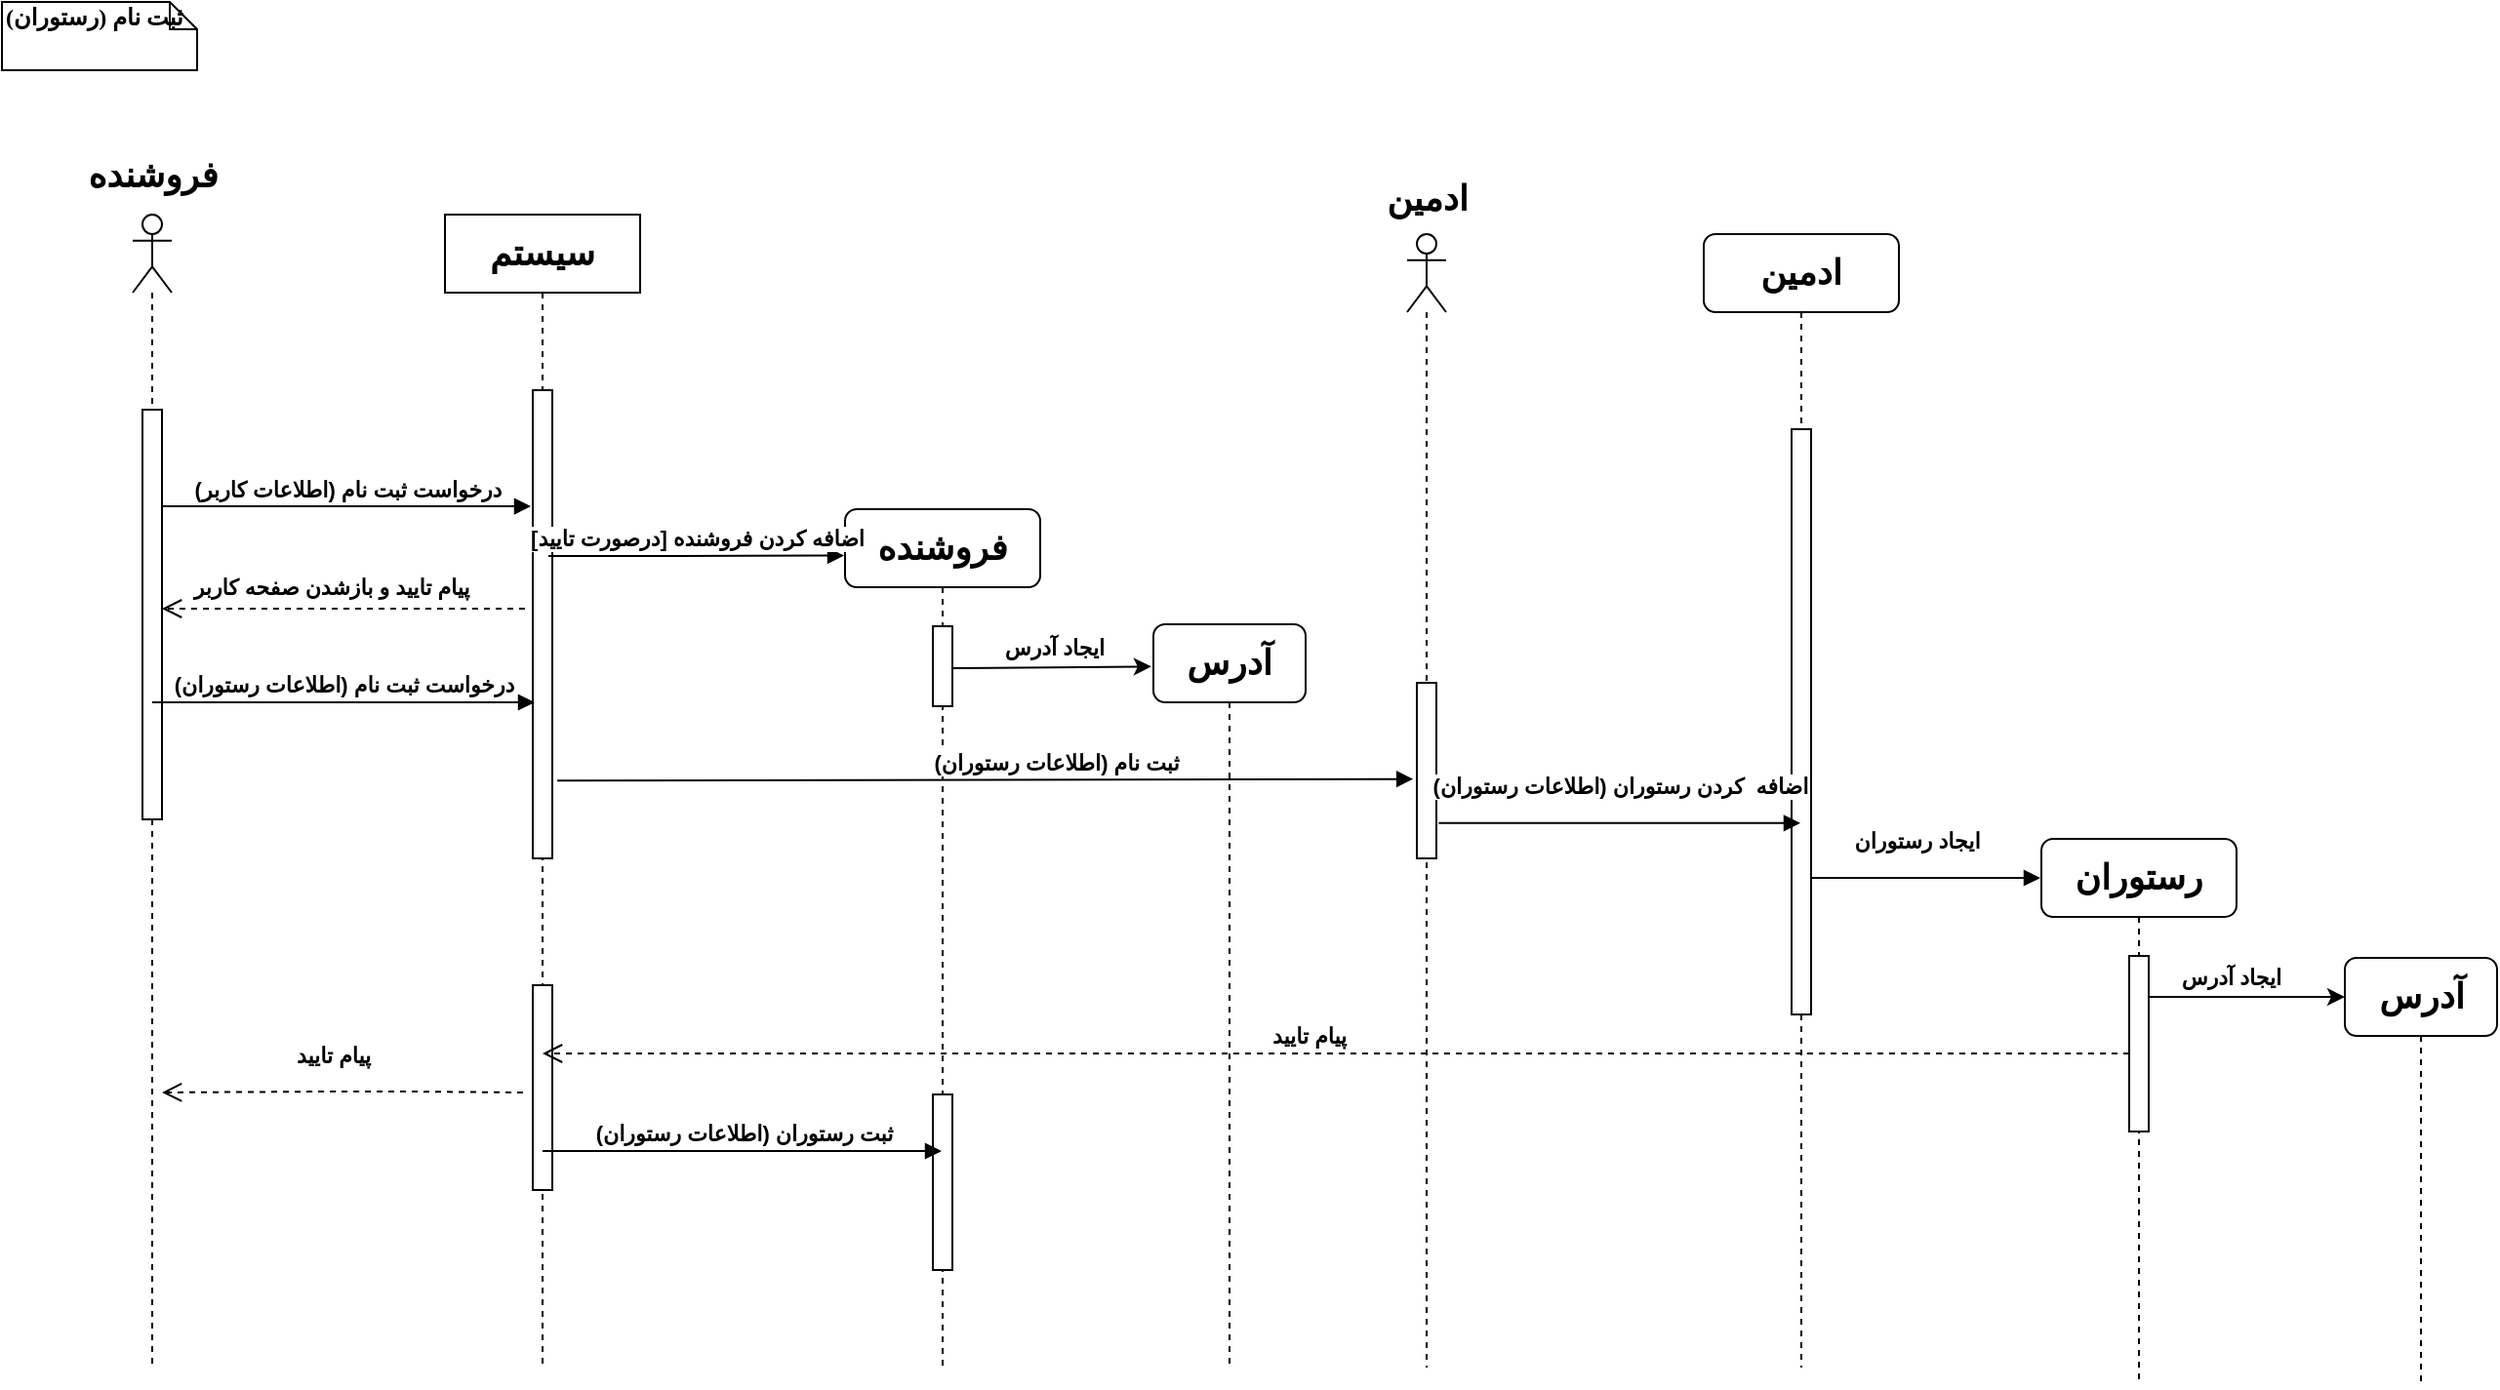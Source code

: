 <mxfile version="14.1.7" type="github">
  <diagram name="Page-1" id="13e1069c-82ec-6db2-03f1-153e76fe0fe0">
    <mxGraphModel dx="1283" dy="656" grid="1" gridSize="10" guides="1" tooltips="1" connect="1" arrows="1" fold="1" page="1" pageScale="1" pageWidth="1100" pageHeight="850" background="#ffffff" math="0" shadow="0">
      <root>
        <mxCell id="0" />
        <mxCell id="1" parent="0" />
        <mxCell id="7baba1c4bc27f4b0-2" value="&lt;font size=&quot;1&quot;&gt;&lt;b style=&quot;font-size: 18px&quot;&gt;فروشنده&lt;/b&gt;&lt;/font&gt;" style="shape=umlLifeline;perimeter=lifelinePerimeter;whiteSpace=wrap;html=1;container=1;collapsible=0;recursiveResize=0;outlineConnect=0;rounded=1;shadow=0;comic=0;labelBackgroundColor=none;strokeWidth=1;fontFamily=Verdana;fontSize=12;align=center;" parent="1" vertex="1">
          <mxGeometry x="432" y="260" width="100" height="440" as="geometry" />
        </mxCell>
        <mxCell id="GGV9pTGx9m-C5QzWmwW4-12" value="" style="html=1;points=[];perimeter=orthogonalPerimeter;rounded=0;shadow=0;comic=0;labelBackgroundColor=none;strokeWidth=1;fontFamily=Verdana;fontSize=12;align=center;" parent="7baba1c4bc27f4b0-2" vertex="1">
          <mxGeometry x="45" y="300" width="10" height="90" as="geometry" />
        </mxCell>
        <mxCell id="rpGjwjJFSFd8zny6q6m1-9" value="" style="html=1;points=[];perimeter=orthogonalPerimeter;rounded=0;shadow=0;comic=0;labelBackgroundColor=none;strokeWidth=1;fontFamily=Verdana;fontSize=12;align=center;" parent="7baba1c4bc27f4b0-2" vertex="1">
          <mxGeometry x="45" y="60" width="10" height="41" as="geometry" />
        </mxCell>
        <mxCell id="7baba1c4bc27f4b0-3" value="&lt;font size=&quot;1&quot;&gt;&lt;b style=&quot;font-size: 18px&quot;&gt;ادمین&lt;/b&gt;&lt;/font&gt;" style="shape=umlLifeline;perimeter=lifelinePerimeter;whiteSpace=wrap;html=1;container=1;collapsible=0;recursiveResize=0;outlineConnect=0;rounded=1;shadow=0;comic=0;labelBackgroundColor=none;strokeWidth=1;fontFamily=Verdana;fontSize=12;align=center;" parent="1" vertex="1">
          <mxGeometry x="872" y="119" width="100" height="581" as="geometry" />
        </mxCell>
        <mxCell id="7baba1c4bc27f4b0-13" value="" style="html=1;points=[];perimeter=orthogonalPerimeter;rounded=0;shadow=0;comic=0;labelBackgroundColor=none;strokeWidth=1;fontFamily=Verdana;fontSize=12;align=center;" parent="7baba1c4bc27f4b0-3" vertex="1">
          <mxGeometry x="45" y="100" width="10" height="300" as="geometry" />
        </mxCell>
        <mxCell id="7baba1c4bc27f4b0-40" value="&lt;b&gt;(ثبت نام (رستوران &lt;/b&gt;" style="shape=note;whiteSpace=wrap;html=1;size=14;verticalAlign=top;align=left;spacingTop=-6;rounded=0;shadow=0;comic=0;labelBackgroundColor=none;strokeWidth=1;fontFamily=Verdana;fontSize=12" parent="1" vertex="1">
          <mxGeometry width="100" height="35" as="geometry" />
        </mxCell>
        <mxCell id="PAJsI3pcgYEAJqyI_WZA-3" value="" style="shape=umlLifeline;participant=umlActor;perimeter=lifelinePerimeter;whiteSpace=wrap;html=1;container=1;collapsible=0;recursiveResize=0;verticalAlign=top;spacingTop=36;outlineConnect=0;" parent="1" vertex="1">
          <mxGeometry x="67" y="109" width="20" height="590" as="geometry" />
        </mxCell>
        <mxCell id="7baba1c4bc27f4b0-9" value="" style="html=1;points=[];perimeter=orthogonalPerimeter;rounded=0;shadow=0;comic=0;labelBackgroundColor=none;strokeWidth=1;fontFamily=Verdana;fontSize=12;align=center;" parent="1" vertex="1">
          <mxGeometry x="72" y="209" width="10" height="210" as="geometry" />
        </mxCell>
        <mxCell id="PAJsI3pcgYEAJqyI_WZA-4" value="&lt;font size=&quot;1&quot;&gt;&lt;b style=&quot;font-size: 18px&quot;&gt;فروشنده&lt;/b&gt;&lt;/font&gt;" style="text;html=1;align=center;verticalAlign=middle;resizable=0;points=[];autosize=1;" parent="1" vertex="1">
          <mxGeometry x="47" y="79" width="60" height="20" as="geometry" />
        </mxCell>
        <mxCell id="PAJsI3pcgYEAJqyI_WZA-7" value="" style="shape=umlLifeline;participant=umlActor;perimeter=lifelinePerimeter;whiteSpace=wrap;html=1;container=1;collapsible=0;recursiveResize=0;verticalAlign=top;spacingTop=36;outlineConnect=0;" parent="1" vertex="1">
          <mxGeometry x="720" y="119" width="20" height="581" as="geometry" />
        </mxCell>
        <mxCell id="PAJsI3pcgYEAJqyI_WZA-8" value="" style="html=1;points=[];perimeter=orthogonalPerimeter;rounded=0;shadow=0;comic=0;labelBackgroundColor=none;strokeWidth=1;fontFamily=Verdana;fontSize=12;align=center;" parent="PAJsI3pcgYEAJqyI_WZA-7" vertex="1">
          <mxGeometry x="5" y="230" width="10" height="90" as="geometry" />
        </mxCell>
        <mxCell id="PAJsI3pcgYEAJqyI_WZA-9" value="&lt;b&gt;&lt;font style=&quot;font-size: 18px&quot;&gt;ادمین&lt;/font&gt;&lt;/b&gt;" style="text;html=1;align=center;verticalAlign=middle;resizable=0;points=[];autosize=1;" parent="1" vertex="1">
          <mxGeometry x="705" y="91" width="50" height="20" as="geometry" />
        </mxCell>
        <mxCell id="PAJsI3pcgYEAJqyI_WZA-15" value="&lt;b&gt;(درخواست ثبت نام (اطلاعات کاربر&lt;/b&gt;" style="html=1;verticalAlign=bottom;endArrow=block;entryX=-0.1;entryY=0.248;entryDx=0;entryDy=0;entryPerimeter=0;" parent="1" source="7baba1c4bc27f4b0-9" target="GGV9pTGx9m-C5QzWmwW4-2" edge="1">
          <mxGeometry width="80" relative="1" as="geometry">
            <mxPoint x="237" y="259" as="sourcePoint" />
            <mxPoint x="317" y="259" as="targetPoint" />
          </mxGeometry>
        </mxCell>
        <mxCell id="PAJsI3pcgYEAJqyI_WZA-16" value="&lt;b&gt;&amp;nbsp;پیام تایید و بازشدن صفحه کاربر&lt;br&gt;&lt;/b&gt;" style="html=1;verticalAlign=bottom;endArrow=open;dashed=1;endSize=8;" parent="1" edge="1">
          <mxGeometry x="0.086" y="-2" relative="1" as="geometry">
            <mxPoint x="268" y="311" as="sourcePoint" />
            <mxPoint x="82" y="311" as="targetPoint" />
            <Array as="points">
              <mxPoint x="182.5" y="311" />
            </Array>
            <mxPoint as="offset" />
          </mxGeometry>
        </mxCell>
        <mxCell id="GGV9pTGx9m-C5QzWmwW4-1" value="&lt;b&gt;&lt;font&gt;&lt;font style=&quot;font-size: 18px&quot;&gt;سیستم &lt;/font&gt;&lt;br&gt;&lt;/font&gt;&lt;/b&gt;" style="shape=umlLifeline;perimeter=lifelinePerimeter;whiteSpace=wrap;html=1;container=1;collapsible=0;recursiveResize=0;outlineConnect=0;" parent="1" vertex="1">
          <mxGeometry x="227" y="109" width="100" height="591" as="geometry" />
        </mxCell>
        <mxCell id="GGV9pTGx9m-C5QzWmwW4-2" value="" style="html=1;points=[];perimeter=orthogonalPerimeter;rounded=0;shadow=0;comic=0;labelBackgroundColor=none;strokeWidth=1;fontFamily=Verdana;fontSize=12;align=center;" parent="GGV9pTGx9m-C5QzWmwW4-1" vertex="1">
          <mxGeometry x="45" y="90" width="10" height="240" as="geometry" />
        </mxCell>
        <mxCell id="GGV9pTGx9m-C5QzWmwW4-21" value="" style="html=1;points=[];perimeter=orthogonalPerimeter;rounded=0;shadow=0;comic=0;labelBackgroundColor=none;strokeWidth=1;fontFamily=Verdana;fontSize=12;align=center;" parent="GGV9pTGx9m-C5QzWmwW4-1" vertex="1">
          <mxGeometry x="45" y="395" width="10" height="105" as="geometry" />
        </mxCell>
        <mxCell id="GGV9pTGx9m-C5QzWmwW4-3" value="&lt;div&gt;&lt;b&gt;[اضافه کردن فروشنده [درصورت تایید&lt;/b&gt;&lt;/div&gt;" style="html=1;verticalAlign=bottom;endArrow=block;entryX=-0.005;entryY=0.054;entryDx=0;entryDy=0;entryPerimeter=0;" parent="1" target="7baba1c4bc27f4b0-2" edge="1">
          <mxGeometry width="80" relative="1" as="geometry">
            <mxPoint x="280" y="284" as="sourcePoint" />
            <mxPoint x="377" y="289" as="targetPoint" />
            <Array as="points">
              <mxPoint x="337" y="284" />
            </Array>
          </mxGeometry>
        </mxCell>
        <mxCell id="GGV9pTGx9m-C5QzWmwW4-8" value="&lt;font size=&quot;1&quot;&gt;&lt;b style=&quot;font-size: 18px&quot;&gt;رستوران&lt;/b&gt;&lt;/font&gt;" style="shape=umlLifeline;perimeter=lifelinePerimeter;whiteSpace=wrap;html=1;container=1;collapsible=0;recursiveResize=0;outlineConnect=0;rounded=1;shadow=0;comic=0;labelBackgroundColor=none;strokeWidth=1;fontFamily=Verdana;fontSize=12;align=center;" parent="1" vertex="1">
          <mxGeometry x="1045" y="429" width="100" height="280" as="geometry" />
        </mxCell>
        <mxCell id="GGV9pTGx9m-C5QzWmwW4-19" value="" style="html=1;points=[];perimeter=orthogonalPerimeter;rounded=0;shadow=0;comic=0;labelBackgroundColor=none;strokeWidth=1;fontFamily=Verdana;fontSize=12;align=center;" parent="GGV9pTGx9m-C5QzWmwW4-8" vertex="1">
          <mxGeometry x="45" y="60" width="10" height="90" as="geometry" />
        </mxCell>
        <mxCell id="GGV9pTGx9m-C5QzWmwW4-10" value="&lt;b&gt;ایجاد رستوران &lt;/b&gt;" style="html=1;verticalAlign=bottom;endArrow=block;" parent="1" edge="1">
          <mxGeometry x="-0.089" y="10" width="80" relative="1" as="geometry">
            <mxPoint x="927" y="449" as="sourcePoint" />
            <mxPoint x="1044.5" y="449" as="targetPoint" />
            <mxPoint as="offset" />
          </mxGeometry>
        </mxCell>
        <mxCell id="GGV9pTGx9m-C5QzWmwW4-11" value="&lt;b&gt;(درخواست ثبت نام (اطلاعات رستوران&lt;/b&gt;" style="html=1;verticalAlign=bottom;endArrow=block;" parent="1" edge="1">
          <mxGeometry width="80" relative="1" as="geometry">
            <mxPoint x="77" y="359" as="sourcePoint" />
            <mxPoint x="273" y="359" as="targetPoint" />
            <Array as="points">
              <mxPoint x="242" y="359" />
            </Array>
          </mxGeometry>
        </mxCell>
        <mxCell id="GGV9pTGx9m-C5QzWmwW4-13" value="&lt;b&gt;(ثبت نام (اطلاعات رستوران&lt;/b&gt;" style="html=1;verticalAlign=bottom;endArrow=block;entryX=-0.191;entryY=0.548;entryDx=0;entryDy=0;entryPerimeter=0;exitX=1.255;exitY=0.834;exitDx=0;exitDy=0;exitPerimeter=0;" parent="1" target="PAJsI3pcgYEAJqyI_WZA-8" edge="1" source="GGV9pTGx9m-C5QzWmwW4-2">
          <mxGeometry x="0.162" width="80" relative="1" as="geometry">
            <mxPoint x="277" y="380" as="sourcePoint" />
            <mxPoint x="417" y="369" as="targetPoint" />
            <mxPoint as="offset" />
          </mxGeometry>
        </mxCell>
        <mxCell id="GGV9pTGx9m-C5QzWmwW4-18" value="&lt;b&gt;(اضافه&amp;nbsp; کردن رستوران (اطلاعات رستوران&lt;/b&gt;" style="html=1;verticalAlign=bottom;endArrow=block;exitX=1.118;exitY=0.799;exitDx=0;exitDy=0;exitPerimeter=0;" parent="1" target="7baba1c4bc27f4b0-3" edge="1" source="PAJsI3pcgYEAJqyI_WZA-8">
          <mxGeometry x="0.003" y="10" width="80" relative="1" as="geometry">
            <mxPoint x="740" y="419" as="sourcePoint" />
            <mxPoint x="745" y="419" as="targetPoint" />
            <mxPoint as="offset" />
          </mxGeometry>
        </mxCell>
        <mxCell id="GGV9pTGx9m-C5QzWmwW4-20" value="&lt;b&gt;&amp;nbsp;پیام تایید&lt;br&gt;&lt;/b&gt;" style="html=1;verticalAlign=bottom;endArrow=open;dashed=1;endSize=8;" parent="1" edge="1">
          <mxGeometry x="0.038" relative="1" as="geometry">
            <mxPoint x="1090" y="539" as="sourcePoint" />
            <mxPoint x="277" y="539" as="targetPoint" />
            <mxPoint as="offset" />
          </mxGeometry>
        </mxCell>
        <mxCell id="GGV9pTGx9m-C5QzWmwW4-24" value="&lt;b&gt;(ثبت رستوران (اطلاعات رستوران&lt;/b&gt;" style="html=1;verticalAlign=bottom;endArrow=block;" parent="1" target="7baba1c4bc27f4b0-2" edge="1">
          <mxGeometry width="80" relative="1" as="geometry">
            <mxPoint x="277" y="589" as="sourcePoint" />
            <mxPoint x="427" y="589" as="targetPoint" />
            <Array as="points">
              <mxPoint x="373" y="589" />
            </Array>
          </mxGeometry>
        </mxCell>
        <mxCell id="GGV9pTGx9m-C5QzWmwW4-25" value="&lt;b&gt;&amp;nbsp;پیام تایید&lt;br&gt;&lt;/b&gt;" style="html=1;verticalAlign=bottom;endArrow=open;dashed=1;endSize=8;" parent="1" edge="1">
          <mxGeometry x="0.076" y="-9" relative="1" as="geometry">
            <mxPoint x="267" y="559" as="sourcePoint" />
            <mxPoint x="82" y="559" as="targetPoint" />
            <Array as="points">
              <mxPoint x="207.5" y="558.5" />
              <mxPoint x="187.5" y="558.5" />
              <mxPoint x="167.5" y="558.5" />
            </Array>
            <mxPoint x="1" y="-1" as="offset" />
          </mxGeometry>
        </mxCell>
        <mxCell id="rpGjwjJFSFd8zny6q6m1-1" value="&lt;font size=&quot;1&quot;&gt;&lt;b style=&quot;font-size: 18px&quot;&gt;آدرس&lt;/b&gt;&lt;/font&gt;" style="shape=umlLifeline;perimeter=lifelinePerimeter;whiteSpace=wrap;html=1;container=1;collapsible=0;recursiveResize=0;outlineConnect=0;rounded=1;shadow=0;comic=0;labelBackgroundColor=none;strokeWidth=1;fontFamily=Verdana;fontSize=12;align=center;" parent="1" vertex="1">
          <mxGeometry x="590" y="319" width="78" height="380" as="geometry" />
        </mxCell>
        <mxCell id="rpGjwjJFSFd8zny6q6m1-4" value="" style="endArrow=classic;html=1;exitX=0.948;exitY=0.525;exitDx=0;exitDy=0;exitPerimeter=0;entryX=-0.014;entryY=0.057;entryDx=0;entryDy=0;entryPerimeter=0;" parent="1" source="rpGjwjJFSFd8zny6q6m1-9" edge="1" target="rpGjwjJFSFd8zny6q6m1-1">
          <mxGeometry width="50" height="50" relative="1" as="geometry">
            <mxPoint x="460" y="340" as="sourcePoint" />
            <mxPoint x="550" y="340" as="targetPoint" />
          </mxGeometry>
        </mxCell>
        <mxCell id="rpGjwjJFSFd8zny6q6m1-5" value="&lt;b&gt;&lt;font style=&quot;font-size: 11px&quot;&gt;ایجاد آدرس&lt;/font&gt;&lt;/b&gt;" style="edgeLabel;html=1;align=center;verticalAlign=middle;resizable=0;points=[];" parent="rpGjwjJFSFd8zny6q6m1-4" vertex="1" connectable="0">
          <mxGeometry x="-0.168" y="3" relative="1" as="geometry">
            <mxPoint x="9.52" y="-7" as="offset" />
          </mxGeometry>
        </mxCell>
        <mxCell id="rpGjwjJFSFd8zny6q6m1-6" value="&lt;font size=&quot;1&quot;&gt;&lt;b style=&quot;font-size: 18px&quot;&gt;آدرس&lt;/b&gt;&lt;/font&gt;" style="shape=umlLifeline;perimeter=lifelinePerimeter;whiteSpace=wrap;html=1;container=1;collapsible=0;recursiveResize=0;outlineConnect=0;rounded=1;shadow=0;comic=0;labelBackgroundColor=none;strokeWidth=1;fontFamily=Verdana;fontSize=12;align=center;" parent="1" vertex="1">
          <mxGeometry x="1200.5" y="490" width="78" height="220" as="geometry" />
        </mxCell>
        <mxCell id="rpGjwjJFSFd8zny6q6m1-7" value="" style="endArrow=classic;html=1;" parent="1" edge="1">
          <mxGeometry width="50" height="50" relative="1" as="geometry">
            <mxPoint x="1100" y="510" as="sourcePoint" />
            <mxPoint x="1200.5" y="510" as="targetPoint" />
            <Array as="points">
              <mxPoint x="1170.5" y="510" />
            </Array>
          </mxGeometry>
        </mxCell>
        <mxCell id="rpGjwjJFSFd8zny6q6m1-8" value="&lt;b&gt;&lt;font style=&quot;font-size: 11px&quot;&gt;ایجاد آدرس&lt;/font&gt;&lt;/b&gt;" style="edgeLabel;html=1;align=center;verticalAlign=middle;resizable=0;points=[];" parent="rpGjwjJFSFd8zny6q6m1-7" vertex="1" connectable="0">
          <mxGeometry x="-0.168" y="3" relative="1" as="geometry">
            <mxPoint y="-7" as="offset" />
          </mxGeometry>
        </mxCell>
      </root>
    </mxGraphModel>
  </diagram>
</mxfile>
